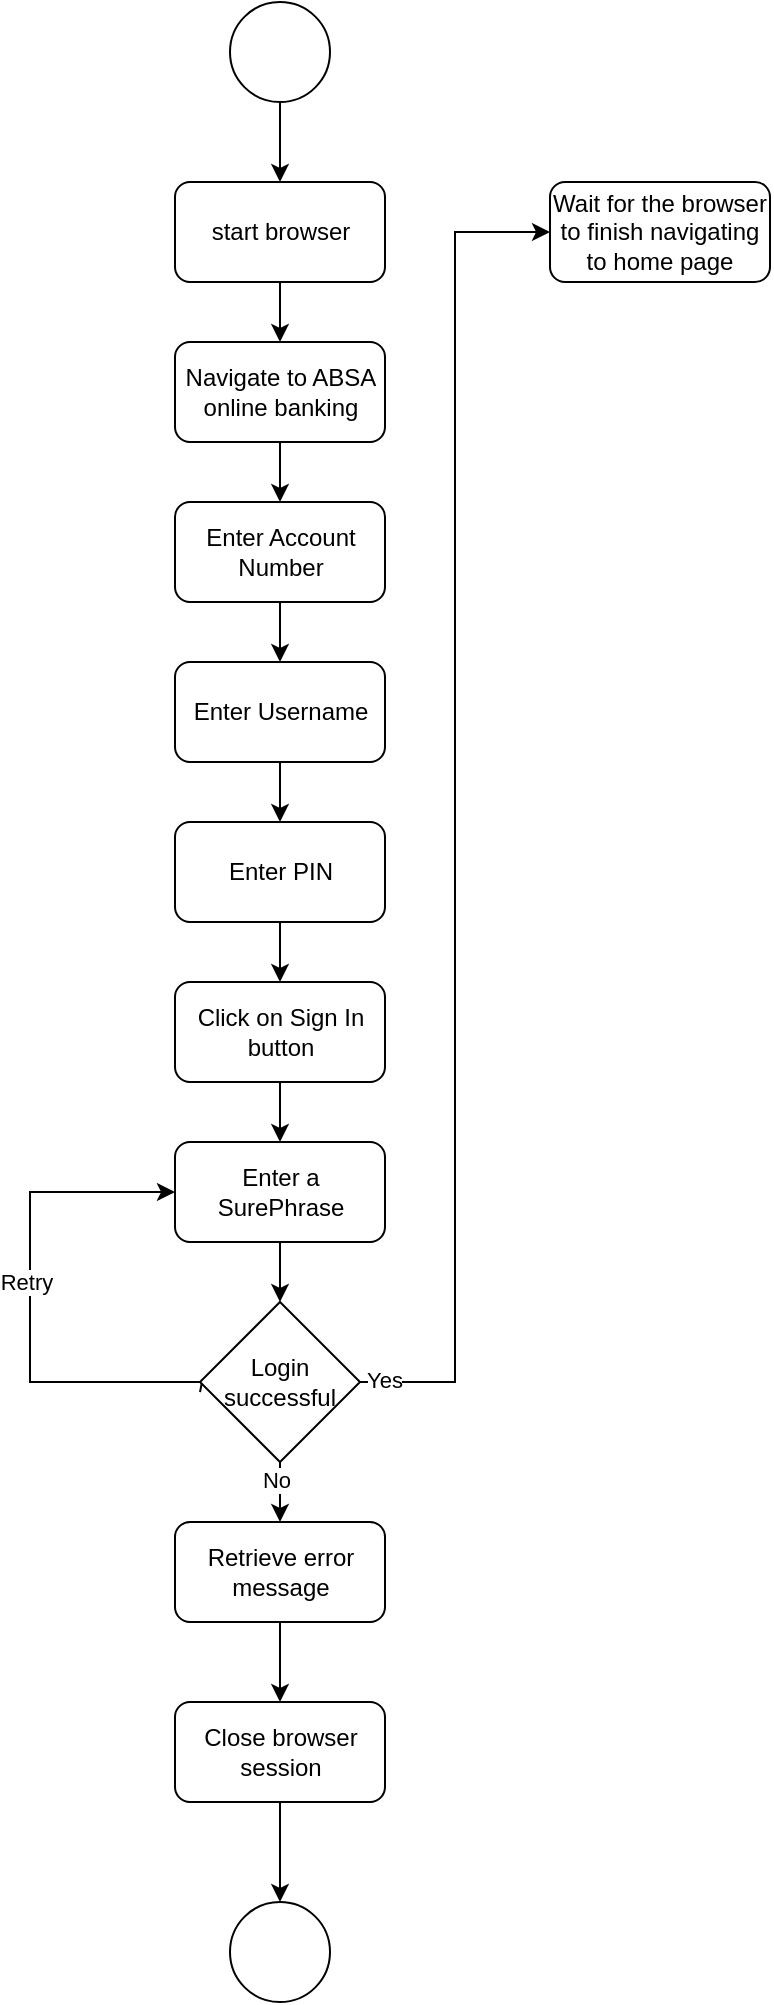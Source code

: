<mxfile version="22.0.4" type="github">
  <diagram id="C5RBs43oDa-KdzZeNtuy" name="Page-1">
    <mxGraphModel dx="2261" dy="750" grid="1" gridSize="10" guides="1" tooltips="1" connect="1" arrows="1" fold="1" page="1" pageScale="1" pageWidth="827" pageHeight="1169" background="#ffffff" math="0" shadow="0">
      <root>
        <mxCell id="WIyWlLk6GJQsqaUBKTNV-0" />
        <mxCell id="WIyWlLk6GJQsqaUBKTNV-1" parent="WIyWlLk6GJQsqaUBKTNV-0" />
        <mxCell id="GN8b9wlNIwaGFEjr1hPO-3" value="" style="edgeStyle=orthogonalEdgeStyle;rounded=0;orthogonalLoop=1;jettySize=auto;html=1;" edge="1" parent="WIyWlLk6GJQsqaUBKTNV-1" source="GN8b9wlNIwaGFEjr1hPO-0" target="GN8b9wlNIwaGFEjr1hPO-1">
          <mxGeometry relative="1" as="geometry" />
        </mxCell>
        <mxCell id="GN8b9wlNIwaGFEjr1hPO-0" value="" style="ellipse;whiteSpace=wrap;html=1;aspect=fixed;" vertex="1" parent="WIyWlLk6GJQsqaUBKTNV-1">
          <mxGeometry x="50" y="30" width="50" height="50" as="geometry" />
        </mxCell>
        <mxCell id="GN8b9wlNIwaGFEjr1hPO-6" value="" style="edgeStyle=orthogonalEdgeStyle;rounded=0;orthogonalLoop=1;jettySize=auto;html=1;" edge="1" parent="WIyWlLk6GJQsqaUBKTNV-1" source="GN8b9wlNIwaGFEjr1hPO-1" target="GN8b9wlNIwaGFEjr1hPO-4">
          <mxGeometry relative="1" as="geometry" />
        </mxCell>
        <mxCell id="GN8b9wlNIwaGFEjr1hPO-1" value="start browser" style="rounded=1;whiteSpace=wrap;html=1;" vertex="1" parent="WIyWlLk6GJQsqaUBKTNV-1">
          <mxGeometry x="22.5" y="120" width="105" height="50" as="geometry" />
        </mxCell>
        <mxCell id="GN8b9wlNIwaGFEjr1hPO-9" value="" style="edgeStyle=orthogonalEdgeStyle;rounded=0;orthogonalLoop=1;jettySize=auto;html=1;" edge="1" parent="WIyWlLk6GJQsqaUBKTNV-1" source="GN8b9wlNIwaGFEjr1hPO-4" target="GN8b9wlNIwaGFEjr1hPO-7">
          <mxGeometry relative="1" as="geometry" />
        </mxCell>
        <mxCell id="GN8b9wlNIwaGFEjr1hPO-4" value="Navigate to ABSA online banking" style="rounded=1;whiteSpace=wrap;html=1;" vertex="1" parent="WIyWlLk6GJQsqaUBKTNV-1">
          <mxGeometry x="22.5" y="200" width="105" height="50" as="geometry" />
        </mxCell>
        <mxCell id="GN8b9wlNIwaGFEjr1hPO-11" value="" style="edgeStyle=orthogonalEdgeStyle;rounded=0;orthogonalLoop=1;jettySize=auto;html=1;" edge="1" parent="WIyWlLk6GJQsqaUBKTNV-1" source="GN8b9wlNIwaGFEjr1hPO-7" target="GN8b9wlNIwaGFEjr1hPO-10">
          <mxGeometry relative="1" as="geometry" />
        </mxCell>
        <mxCell id="GN8b9wlNIwaGFEjr1hPO-7" value="Enter Account Number" style="rounded=1;whiteSpace=wrap;html=1;" vertex="1" parent="WIyWlLk6GJQsqaUBKTNV-1">
          <mxGeometry x="22.5" y="280" width="105" height="50" as="geometry" />
        </mxCell>
        <mxCell id="GN8b9wlNIwaGFEjr1hPO-13" value="" style="edgeStyle=orthogonalEdgeStyle;rounded=0;orthogonalLoop=1;jettySize=auto;html=1;" edge="1" parent="WIyWlLk6GJQsqaUBKTNV-1" source="GN8b9wlNIwaGFEjr1hPO-10" target="GN8b9wlNIwaGFEjr1hPO-12">
          <mxGeometry relative="1" as="geometry" />
        </mxCell>
        <mxCell id="GN8b9wlNIwaGFEjr1hPO-10" value="Enter Username" style="rounded=1;whiteSpace=wrap;html=1;" vertex="1" parent="WIyWlLk6GJQsqaUBKTNV-1">
          <mxGeometry x="22.5" y="360" width="105" height="50" as="geometry" />
        </mxCell>
        <mxCell id="GN8b9wlNIwaGFEjr1hPO-15" value="" style="edgeStyle=orthogonalEdgeStyle;rounded=0;orthogonalLoop=1;jettySize=auto;html=1;" edge="1" parent="WIyWlLk6GJQsqaUBKTNV-1" source="GN8b9wlNIwaGFEjr1hPO-12" target="GN8b9wlNIwaGFEjr1hPO-14">
          <mxGeometry relative="1" as="geometry" />
        </mxCell>
        <mxCell id="GN8b9wlNIwaGFEjr1hPO-12" value="Enter PIN" style="rounded=1;whiteSpace=wrap;html=1;" vertex="1" parent="WIyWlLk6GJQsqaUBKTNV-1">
          <mxGeometry x="22.5" y="440" width="105" height="50" as="geometry" />
        </mxCell>
        <mxCell id="GN8b9wlNIwaGFEjr1hPO-17" value="" style="edgeStyle=orthogonalEdgeStyle;rounded=0;orthogonalLoop=1;jettySize=auto;html=1;" edge="1" parent="WIyWlLk6GJQsqaUBKTNV-1" source="GN8b9wlNIwaGFEjr1hPO-14" target="GN8b9wlNIwaGFEjr1hPO-16">
          <mxGeometry relative="1" as="geometry" />
        </mxCell>
        <mxCell id="GN8b9wlNIwaGFEjr1hPO-14" value="Click on Sign In button" style="rounded=1;whiteSpace=wrap;html=1;" vertex="1" parent="WIyWlLk6GJQsqaUBKTNV-1">
          <mxGeometry x="22.5" y="520" width="105" height="50" as="geometry" />
        </mxCell>
        <mxCell id="GN8b9wlNIwaGFEjr1hPO-19" value="" style="edgeStyle=orthogonalEdgeStyle;rounded=0;orthogonalLoop=1;jettySize=auto;html=1;" edge="1" parent="WIyWlLk6GJQsqaUBKTNV-1" source="GN8b9wlNIwaGFEjr1hPO-16" target="GN8b9wlNIwaGFEjr1hPO-18">
          <mxGeometry relative="1" as="geometry" />
        </mxCell>
        <mxCell id="GN8b9wlNIwaGFEjr1hPO-16" value="Enter a SurePhrase" style="rounded=1;whiteSpace=wrap;html=1;" vertex="1" parent="WIyWlLk6GJQsqaUBKTNV-1">
          <mxGeometry x="22.5" y="600" width="105" height="50" as="geometry" />
        </mxCell>
        <mxCell id="GN8b9wlNIwaGFEjr1hPO-21" value="" style="edgeStyle=orthogonalEdgeStyle;rounded=0;orthogonalLoop=1;jettySize=auto;html=1;" edge="1" parent="WIyWlLk6GJQsqaUBKTNV-1" source="GN8b9wlNIwaGFEjr1hPO-18" target="GN8b9wlNIwaGFEjr1hPO-20">
          <mxGeometry relative="1" as="geometry" />
        </mxCell>
        <mxCell id="GN8b9wlNIwaGFEjr1hPO-29" value="No" style="edgeLabel;html=1;align=center;verticalAlign=middle;resizable=0;points=[];" vertex="1" connectable="0" parent="GN8b9wlNIwaGFEjr1hPO-21">
          <mxGeometry x="-0.659" y="-2" relative="1" as="geometry">
            <mxPoint as="offset" />
          </mxGeometry>
        </mxCell>
        <mxCell id="GN8b9wlNIwaGFEjr1hPO-27" style="edgeStyle=orthogonalEdgeStyle;rounded=0;orthogonalLoop=1;jettySize=auto;html=1;entryX=0;entryY=0.5;entryDx=0;entryDy=0;" edge="1" parent="WIyWlLk6GJQsqaUBKTNV-1" source="GN8b9wlNIwaGFEjr1hPO-18" target="GN8b9wlNIwaGFEjr1hPO-26">
          <mxGeometry relative="1" as="geometry" />
        </mxCell>
        <mxCell id="GN8b9wlNIwaGFEjr1hPO-30" value="Yes" style="edgeLabel;html=1;align=center;verticalAlign=middle;resizable=0;points=[];" vertex="1" connectable="0" parent="GN8b9wlNIwaGFEjr1hPO-27">
          <mxGeometry x="-0.965" y="1" relative="1" as="geometry">
            <mxPoint as="offset" />
          </mxGeometry>
        </mxCell>
        <mxCell id="GN8b9wlNIwaGFEjr1hPO-32" style="edgeStyle=orthogonalEdgeStyle;rounded=0;orthogonalLoop=1;jettySize=auto;html=1;entryX=0;entryY=0.5;entryDx=0;entryDy=0;" edge="1" parent="WIyWlLk6GJQsqaUBKTNV-1" target="GN8b9wlNIwaGFEjr1hPO-16">
          <mxGeometry relative="1" as="geometry">
            <mxPoint x="-17.53" y="670" as="targetPoint" />
            <mxPoint x="35.004" y="725.034" as="sourcePoint" />
            <Array as="points">
              <mxPoint x="36" y="725" />
              <mxPoint x="36" y="720" />
              <mxPoint x="-50" y="720" />
              <mxPoint x="-50" y="625" />
            </Array>
          </mxGeometry>
        </mxCell>
        <mxCell id="GN8b9wlNIwaGFEjr1hPO-33" value="Retry" style="edgeLabel;html=1;align=center;verticalAlign=middle;resizable=0;points=[];" vertex="1" connectable="0" parent="GN8b9wlNIwaGFEjr1hPO-32">
          <mxGeometry x="0.095" y="2" relative="1" as="geometry">
            <mxPoint as="offset" />
          </mxGeometry>
        </mxCell>
        <mxCell id="GN8b9wlNIwaGFEjr1hPO-18" value="Login&lt;br&gt;successful" style="rhombus;whiteSpace=wrap;html=1;" vertex="1" parent="WIyWlLk6GJQsqaUBKTNV-1">
          <mxGeometry x="35" y="680" width="80" height="80" as="geometry" />
        </mxCell>
        <mxCell id="GN8b9wlNIwaGFEjr1hPO-23" value="" style="edgeStyle=orthogonalEdgeStyle;rounded=0;orthogonalLoop=1;jettySize=auto;html=1;" edge="1" parent="WIyWlLk6GJQsqaUBKTNV-1" source="GN8b9wlNIwaGFEjr1hPO-20" target="GN8b9wlNIwaGFEjr1hPO-22">
          <mxGeometry relative="1" as="geometry" />
        </mxCell>
        <mxCell id="GN8b9wlNIwaGFEjr1hPO-20" value="Retrieve error&lt;br&gt;message" style="rounded=1;whiteSpace=wrap;html=1;" vertex="1" parent="WIyWlLk6GJQsqaUBKTNV-1">
          <mxGeometry x="22.5" y="790" width="105" height="50" as="geometry" />
        </mxCell>
        <mxCell id="GN8b9wlNIwaGFEjr1hPO-25" value="" style="edgeStyle=orthogonalEdgeStyle;rounded=0;orthogonalLoop=1;jettySize=auto;html=1;" edge="1" parent="WIyWlLk6GJQsqaUBKTNV-1" source="GN8b9wlNIwaGFEjr1hPO-22" target="GN8b9wlNIwaGFEjr1hPO-24">
          <mxGeometry relative="1" as="geometry" />
        </mxCell>
        <mxCell id="GN8b9wlNIwaGFEjr1hPO-22" value="Close browser session" style="rounded=1;whiteSpace=wrap;html=1;" vertex="1" parent="WIyWlLk6GJQsqaUBKTNV-1">
          <mxGeometry x="22.5" y="880" width="105" height="50" as="geometry" />
        </mxCell>
        <mxCell id="GN8b9wlNIwaGFEjr1hPO-24" value="" style="ellipse;whiteSpace=wrap;html=1;aspect=fixed;" vertex="1" parent="WIyWlLk6GJQsqaUBKTNV-1">
          <mxGeometry x="50" y="980" width="50" height="50" as="geometry" />
        </mxCell>
        <mxCell id="GN8b9wlNIwaGFEjr1hPO-26" value="Wait for the browser to finish navigating to home page" style="rounded=1;whiteSpace=wrap;html=1;" vertex="1" parent="WIyWlLk6GJQsqaUBKTNV-1">
          <mxGeometry x="210" y="120" width="110" height="50" as="geometry" />
        </mxCell>
      </root>
    </mxGraphModel>
  </diagram>
</mxfile>
